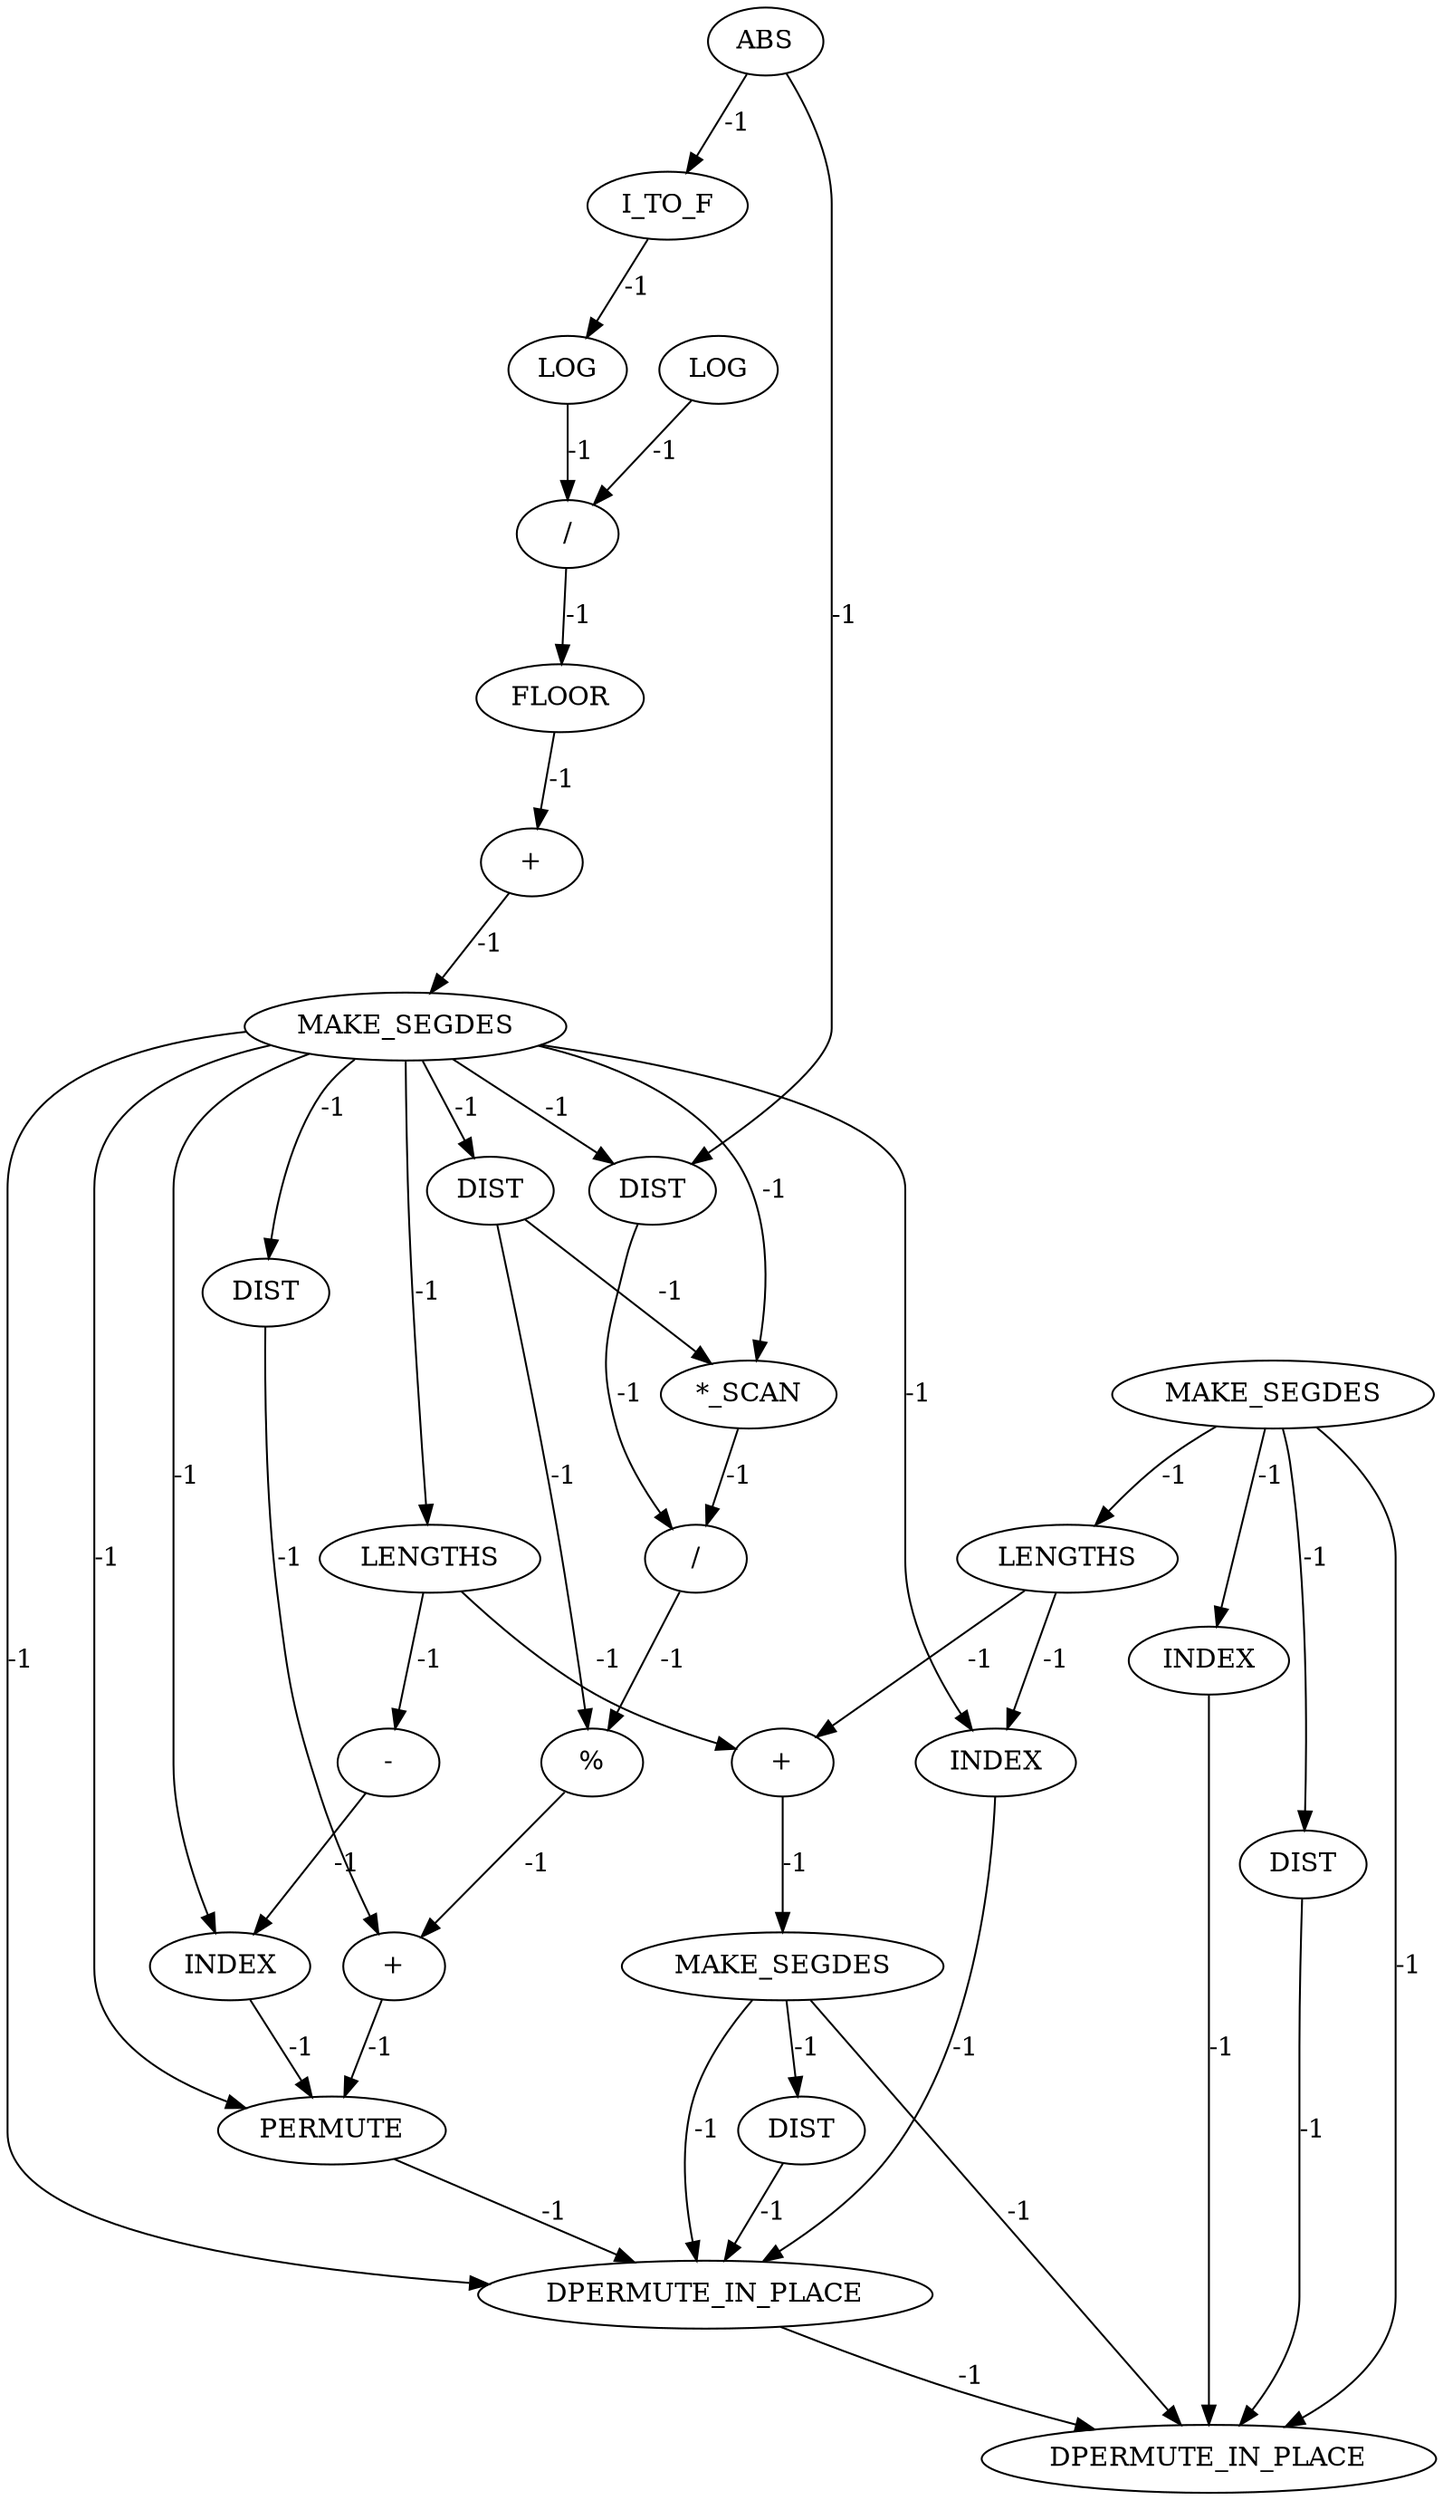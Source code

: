 digraph {
	ep_B_INST_1193 [label=ABS cost=0]
	ep_B_INST_8346 [label=PERMUTE cost=0]
	ep_B_INST_8322 [label="+" cost=0]
	ep_B_INST_10395 [label=DPERMUTE_IN_PLACE cost=0]
	ep_B_INST_8276 [label=FLOOR cost=0]
	ep_B_INST_8277 [label="+" cost=0]
	ep_B_INST_8370 [label=LENGTHS cost=0]
	ep_B_INST_8394 [label=MAKE_SEGDES cost=0]
	ep_B_INST_8389 [label="+" cost=0]
	ep_B_INST_8300 [label=DIST cost=0]
	ep_B_INST_8308 [label="/" cost=0]
	ep_B_INST_8349 [label=MAKE_SEGDES cost=0]
	ep_B_INST_8378 [label=INDEX cost=0]
	ep_B_INST_8293 [label=DIST cost=0]
	ep_B_INST_8280 [label=MAKE_SEGDES cost=0]
	ep_B_INST_8270 [label=LOG cost=0]
	ep_B_INST_8267 [label=I_TO_F cost=0]
	ep_B_INST_8330 [label="-" cost=0]
	ep_B_INST_10394 [label=DPERMUTE_IN_PLACE cost=0]
	ep_B_INST_8366 [label=INDEX cost=0]
	ep_B_INST_8319 [label="%" cost=0]
	ep_B_INST_8272 [label=LOG cost=0]
	ep_B_INST_8355 [label=DIST cost=0]
	ep_B_INST_8275 [label="/" cost=0]
	ep_B_INST_8338 [label=INDEX cost=0]
	ep_B_INST_8288 [label="*_SCAN" cost=0]
	ep_B_INST_8286 [label=DIST cost=0]
	ep_B_INST_8400 [label=DIST cost=0]
	ep_B_INST_8328 [label=LENGTHS cost=0]
	ep_B_INST_1193 -> ep_B_INST_8267 [label=-1 cost=-1]
	ep_B_INST_1193 -> ep_B_INST_8293 [label=-1 cost=-1]
	ep_B_INST_8346 -> ep_B_INST_10394 [label=-1 cost=-1]
	ep_B_INST_8322 -> ep_B_INST_8346 [label=-1 cost=-1]
	ep_B_INST_8276 -> ep_B_INST_8277 [label=-1 cost=-1]
	ep_B_INST_8277 -> ep_B_INST_8280 [label=-1 cost=-1]
	ep_B_INST_8370 -> ep_B_INST_8378 [label=-1 cost=-1]
	ep_B_INST_8370 -> ep_B_INST_8389 [label=-1 cost=-1]
	ep_B_INST_8394 -> ep_B_INST_8400 [label=-1 cost=-1]
	ep_B_INST_8394 -> ep_B_INST_10394 [label=-1 cost=-1]
	ep_B_INST_8394 -> ep_B_INST_10395 [label=-1 cost=-1]
	ep_B_INST_8389 -> ep_B_INST_8394 [label=-1 cost=-1]
	ep_B_INST_8300 -> ep_B_INST_8322 [label=-1 cost=-1]
	ep_B_INST_8308 -> ep_B_INST_8319 [label=-1 cost=-1]
	ep_B_INST_8349 -> ep_B_INST_8355 [label=-1 cost=-1]
	ep_B_INST_8349 -> ep_B_INST_8366 [label=-1 cost=-1]
	ep_B_INST_8349 -> ep_B_INST_8370 [label=-1 cost=-1]
	ep_B_INST_8349 -> ep_B_INST_10395 [label=-1 cost=-1]
	ep_B_INST_8378 -> ep_B_INST_10394 [label=-1 cost=-1]
	ep_B_INST_8293 -> ep_B_INST_8308 [label=-1 cost=-1]
	ep_B_INST_8280 -> ep_B_INST_8286 [label=-1 cost=-1]
	ep_B_INST_8280 -> ep_B_INST_8288 [label=-1 cost=-1]
	ep_B_INST_8280 -> ep_B_INST_8293 [label=-1 cost=-1]
	ep_B_INST_8280 -> ep_B_INST_8300 [label=-1 cost=-1]
	ep_B_INST_8280 -> ep_B_INST_8328 [label=-1 cost=-1]
	ep_B_INST_8280 -> ep_B_INST_8338 [label=-1 cost=-1]
	ep_B_INST_8280 -> ep_B_INST_8346 [label=-1 cost=-1]
	ep_B_INST_8280 -> ep_B_INST_8378 [label=-1 cost=-1]
	ep_B_INST_8280 -> ep_B_INST_10394 [label=-1 cost=-1]
	ep_B_INST_8270 -> ep_B_INST_8275 [label=-1 cost=-1]
	ep_B_INST_8267 -> ep_B_INST_8270 [label=-1 cost=-1]
	ep_B_INST_8330 -> ep_B_INST_8338 [label=-1 cost=-1]
	ep_B_INST_10394 -> ep_B_INST_10395 [label=-1 cost=-1]
	ep_B_INST_8366 -> ep_B_INST_10395 [label=-1 cost=-1]
	ep_B_INST_8319 -> ep_B_INST_8322 [label=-1 cost=-1]
	ep_B_INST_8272 -> ep_B_INST_8275 [label=-1 cost=-1]
	ep_B_INST_8355 -> ep_B_INST_10395 [label=-1 cost=-1]
	ep_B_INST_8275 -> ep_B_INST_8276 [label=-1 cost=-1]
	ep_B_INST_8338 -> ep_B_INST_8346 [label=-1 cost=-1]
	ep_B_INST_8288 -> ep_B_INST_8308 [label=-1 cost=-1]
	ep_B_INST_8286 -> ep_B_INST_8288 [label=-1 cost=-1]
	ep_B_INST_8286 -> ep_B_INST_8319 [label=-1 cost=-1]
	ep_B_INST_8400 -> ep_B_INST_10394 [label=-1 cost=-1]
	ep_B_INST_8328 -> ep_B_INST_8330 [label=-1 cost=-1]
	ep_B_INST_8328 -> ep_B_INST_8389 [label=-1 cost=-1]
}
